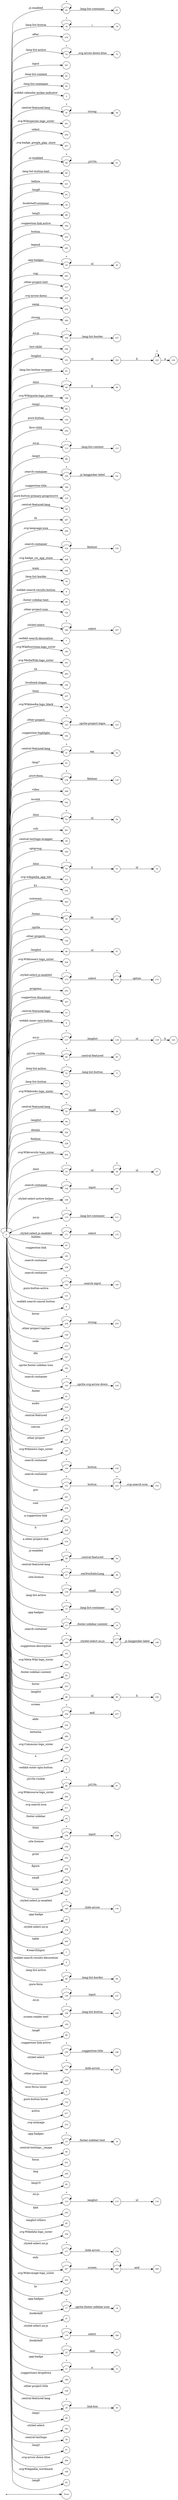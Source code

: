 digraph NFA {
  rankdir=LR;
  node [shape=circle, fontsize=10];
  __start [shape=point, label=""];
  __start -> None;
  62 [label="62"];
  71 [label="71"];
  59 [label="59"];
  0 [label="0"];
  78 [label="78"];
  218 [label="218"];
  74 [label="74"];
  241 [label="241"];
  83 [label="83"];
  82 [label="82"];
  3 [label="3"];
  35 [label="35"];
  201 [label="201"];
  258 [label="258"];
  207 [label="207"];
  60 [label="60"];
  80 [label="80"];
  221 [label="221"];
  20 [label="20"];
  93 [label="93"];
  155 [label="155"];
  135 [label="135"];
  24 [label="24"];
  89 [label="89"];
  249 [label="249"];
  61 [label="61"];
  184 [label="184"];
  223 [label="223"];
  170 [label="170"];
  245 [label="245"];
  19 [label="19"];
  263 [label="263"];
  127 [label="127"];
  205 [label="205"];
  255 [label="255"];
  260 [label="260"];
  106 [label="106"];
  99 [label="99"];
  244 [label="244"];
  34 [label="34"];
  101 [label="101"];
  81 [label="81"];
  48 [label="48"];
  120 [label="120"];
  152 [label="152"];
  199 [label="199"];
  239 [label="239"];
  109 [label="109"];
  235 [label="235"];
  86 [label="86"];
  130 [label="130"];
  147 [label="147"];
  186 [label="186"];
  230 [label="230"];
  112 [label="112"];
  88 [label="88"];
  116 [label="116"];
  140 [label="140"];
  165 [label="165"];
  188 [label="188"];
  150 [label="150"];
  133 [label="133"];
  26 [label="26"];
  267 [label="267"];
  143 [label="143"];
  67 [label="67"];
  209 [label="209"];
  154 [label="154"];
  56 [label="56"];
  208 [label="208"];
  246 [label="246"];
  73 [label="73"];
  76 [label="76"];
  8 [label="8"];
  46 [label="46"];
  52 [label="52"];
  102 [label="102"];
  124 [label="124"];
  166 [label="166"];
  7 [label="7"];
  195 [label="195"];
  191 [label="191"];
  265 [label="265"];
  105 [label="105"];
  237 [label="237"];
  196 [label="196"];
  118 [label="118"];
  153 [label="153"];
  172 [label="172"];
  122 [label="122"];
  182 [label="182"];
  31 [label="31"];
  36 [label="36"];
  49 [label="49"];
  51 [label="51"];
  57 [label="57"];
  91 [label="91"];
  134 [label="134"];
  268 [label="268"];
  242 [label="242"];
  53 [label="53"];
  145 [label="145"];
  261 [label="261"];
  39 [label="39"];
  250 [label="250"];
  119 [label="119"];
  16 [label="16"];
  50 [label="50"];
  212 [label="212"];
  23 [label="23"];
  232 [label="232"];
  75 [label="75"];
  79 [label="79"];
  262 [label="262"];
  42 [label="42"];
  161 [label="161"];
  129 [label="129"];
  96 [label="96"];
  204 [label="204"];
  111 [label="111"];
  148 [label="148"];
  173 [label="173"];
  253 [label="253"];
  187 [label="187"];
  37 [label="37"];
  107 [label="107"];
  4 [label="4"];
  117 [label="117"];
  64 [label="64"];
  70 [label="70"];
  77 [label="77"];
  193 [label="193"];
  123 [label="123"];
  33 [label="33"];
  94 [label="94"];
  226 [label="226"];
  228 [label="228"];
  178 [label="178"];
  202 [label="202"];
  55 [label="55"];
  156 [label="156"];
  168 [label="168"];
  32 [label="32"];
  18 [label="18"];
  100 [label="100"];
  110 [label="110"];
  171 [label="171"];
  47 [label="47"];
  97 [label="97"];
  14 [label="14"];
  113 [label="113"];
  183 [label="183"];
  139 [label="139"];
  142 [label="142"];
  131 [label="131"];
  6 [label="6"];
  234 [label="234"];
  28 [label="28"];
  126 [label="126"];
  167 [label="167"];
  225 [label="225"];
  227 [label="227"];
  162 [label="162"];
  144 [label="144"];
  41 [label="41"];
  12 [label="12"];
  65 [label="65"];
  219 [label="219"];
  25 [label="25"];
  224 [label="224"];
  174 [label="174"];
  121 [label="121"];
  197 [label="197"];
  149 [label="149"];
  151 [label="151"];
  251 [label="251"];
  248 [label="248"];
  254 [label="254"];
  215 [label="215"];
  220 [label="220"];
  214 [label="214"];
  58 [label="58"];
  27 [label="27"];
  159 [label="159"];
  72 [label="72"];
  13 [label="13"];
  146 [label="146"];
  181 [label="181"];
  192 [label="192"];
  45 [label="45"];
  233 [label="233"];
  98 [label="98"];
  256 [label="256"];
  175 [label="175"];
  216 [label="216"];
  266 [label="266"];
  190 [label="190"];
  213 [label="213"];
  5 [label="5"];
  66 [label="66"];
  200 [label="200"];
  211 [label="211"];
  44 [label="44"];
  238 [label="238"];
  54 [label="54"];
  158 [label="158"];
  252 [label="252"];
  229 [label="229"];
  115 [label="115"];
  259 [label="259"];
  222 [label="222"];
  141 [label="141"];
  43 [label="43"];
  169 [label="169"];
  63 [label="63"];
  160 [label="160"];
  10 [label="10"];
  176 [label="176"];
  264 [label="264"];
  1 [label="1"];
  9 [label="9"];
  68 [label="68"];
  136 [label="136"];
  137 [label="137"];
  108 [label="108"];
  138 [label="138"];
  90 [label="90"];
  185 [label="185"];
  164 [label="164"];
  125 [label="125"];
  2 [label="2"];
  132 [label="132"];
  217 [label="217"];
  210 [label="210"];
  180 [label="180"];
  15 [label="15"];
  40 [label="40"];
  231 [label="231"];
  240 [label="240"];
  85 [label="85"];
  114 [label="114"];
  243 [label="243"];
  30 [label="30"];
  95 [label="95"];
  194 [label="194"];
  103 [label="103"];
  177 [label="177"];
  247 [label="247"];
  203 [label="203"];
  236 [label="236"];
  17 [label="17"];
  257 [label="257"];
  21 [label="21"];
  179 [label="179"];
  22 [label="22"];
  11 [label="11"];
  189 [label="189"];
  128 [label="128"];
  29 [label="29"];
  84 [label="84"];
  104 [label="104"];
  69 [label="69"];
  157 [label="157"];
  163 [label="163"];
  38 [label="38"];
  87 [label="87"];
  206 [label="206"];
  198 [label="198"];
  92 [label="92"];
  { node [shape=doublecircle]; 1 2 3 4 5 6 7 8 9 10 12 14 16 18 20 21 23 24 25 26 28 30 32 34 36 37 38 39 40 41 43 44 45 46 47 49 52 54 57 59 61 63 65 67 69 71 73 75 76 77 79 80 81 82 83 84 85 86 87 88 89 90 91 92 93 94 95 97 100 104 105 107 109 111 113 116 120 121 123 124 125 126 127 128 129 130 131 132 133 135 137 138 139 141 143 145 148 150 153 155 157 158 160 161 162 163 165 167 168 170 172 175 176 178 180 181 182 183 184 186 187 188 189 190 191 192 193 194 195 196 197 198 199 200 201 202 203 204 205 206 207 208 209 210 211 212 213 214 215 216 217 218 219 220 221 222 223 224 225 226 227 228 229 230 231 232 233 235 236 237 239 240 241 242 243 244 245 246 249 250 251 252 253 254 255 257 258 259 260 261 262 263 264 265 266 267 268 }
  0 -> 0 [label="*"];
  0 -> 1 [label="#searchInput"];
  0 -> 2 [label="-moz-focus-inner"];
  0 -> 3 [label="-webkit-calendar-picker-indicator"];
  0 -> 4 [label="-webkit-inner-spin-button"];
  0 -> 5 [label="-webkit-outer-spin-button"];
  0 -> 6 [label="-webkit-search-cancel-button"];
  0 -> 7 [label="-webkit-search-decoration"];
  0 -> 8 [label="-webkit-search-results-button"];
  0 -> 9 [label="-webkit-search-results-decoration"];
  0 -> 10 [label=".app-badge"];
  0 -> 11 [label=".app-badge"];
  11 -> 11 [label="*"];
  11 -> 12 [label="a"];
  0 -> 13 [label=".app-badges"];
  13 -> 13 [label="*"];
  13 -> 14 [label=".footer-sidebar-content"];
  0 -> 15 [label=".app-badges"];
  15 -> 15 [label="*"];
  15 -> 16 [label=".footer-sidebar-text"];
  0 -> 17 [label=".app-badges"];
  17 -> 17 [label="*"];
  17 -> 18 [label=".sprite.footer-sidebar-icon"];
  0 -> 19 [label=".app-badges"];
  19 -> 19 [label="*"];
  19 -> 20 [label="ul"];
  0 -> 21 [label=".bookshelf"];
  0 -> 22 [label=".bookshelf"];
  22 -> 22 [label="*"];
  22 -> 23 [label=".text"];
  0 -> 24 [label=".bookshelf-container"];
  0 -> 25 [label=".central-featured"];
  0 -> 26 [label=".central-featured-lang"];
  0 -> 27 [label=".central-featured-lang"];
  27 -> 27 [label="*"];
  27 -> 28 [label=".emNonItalicLang"];
  0 -> 29 [label=".central-featured-lang"];
  29 -> 29 [label="*"];
  29 -> 30 [label=".link-box"];
  0 -> 31 [label=".central-featured-lang"];
  31 -> 31 [label="*"];
  31 -> 32 [label="em"];
  0 -> 33 [label=".central-featured-lang"];
  33 -> 33 [label="*"];
  33 -> 34 [label="small"];
  0 -> 35 [label=".central-featured-lang"];
  35 -> 35 [label="*"];
  35 -> 36 [label="strong"];
  0 -> 37 [label=".central-featured-logo"];
  0 -> 38 [label=".central-textlogo"];
  0 -> 39 [label=".central-textlogo-wrapper"];
  0 -> 40 [label=".central-textlogo__image"];
  0 -> 41 [label=".footer"];
  0 -> 42 [label=".footer"];
  42 -> 42 [label="*"];
  42 -> 43 [label="hr"];
  0 -> 44 [label=".footer-sidebar"];
  0 -> 45 [label=".footer-sidebar-content"];
  0 -> 46 [label=".footer-sidebar-text"];
  0 -> 47 [label=".hidden"];
  0 -> 48 [label=".hlist"];
  48 -> 48 [label="*"];
  48 -> 49 [label="li"];
  0 -> 50 [label=".hlist"];
  50 -> 50 [label="*"];
  50 -> 51 [label="li"];
  51 -> 52 [label="ul"];
  0 -> 53 [label=".hlist"];
  53 -> 53 [label="*"];
  53 -> 54 [label="ul"];
  0 -> 55 [label=".hlist"];
  55 -> 55 [label="*"];
  55 -> 56 [label="ul"];
  56 -> 56 [label="*"];
  56 -> 57 [label="ul"];
  0 -> 58 [label=".js-enabled"];
  58 -> 58 [label="*"];
  58 -> 59 [label=".central-featured"];
  0 -> 60 [label=".js-enabled"];
  60 -> 60 [label="*"];
  60 -> 61 [label=".jsl10n"];
  0 -> 62 [label=".js-enabled"];
  62 -> 62 [label="*"];
  62 -> 63 [label=".lang-list-container"];
  0 -> 64 [label=".jsl10n-visible"];
  64 -> 64 [label="*"];
  64 -> 65 [label=".central-featured"];
  0 -> 66 [label=".jsl10n-visible"];
  66 -> 66 [label="*"];
  66 -> 67 [label=".jsl10n"];
  0 -> 68 [label=".lang-list-active"];
  68 -> 68 [label="*"];
  68 -> 69 [label=".lang-list-border"];
  0 -> 70 [label=".lang-list-active"];
  70 -> 70 [label="*"];
  70 -> 71 [label=".lang-list-button"];
  0 -> 72 [label=".lang-list-active"];
  72 -> 72 [label="*"];
  72 -> 73 [label=".lang-list-container"];
  0 -> 74 [label=".lang-list-active"];
  74 -> 74 [label="*"];
  74 -> 75 [label=".svg-arrow-down-blue"];
  0 -> 76 [label=".lang-list-border"];
  0 -> 77 [label=".lang-list-button"];
  0 -> 78 [label=".lang-list-button"];
  78 -> 78 [label="*"];
  78 -> 79 [label="i"];
  0 -> 80 [label=".lang-list-button-text"];
  0 -> 81 [label=".lang-list-button-wrapper"];
  0 -> 82 [label=".lang-list-container"];
  0 -> 83 [label=".lang-list-content"];
  0 -> 84 [label=".lang1"];
  0 -> 85 [label=".lang10"];
  0 -> 86 [label=".lang2"];
  0 -> 87 [label=".lang3"];
  0 -> 88 [label=".lang4"];
  0 -> 89 [label=".lang5"];
  0 -> 90 [label=".lang6"];
  0 -> 91 [label=".lang7"];
  0 -> 92 [label=".lang8"];
  0 -> 93 [label=".lang9"];
  0 -> 94 [label=".langlist"];
  0 -> 95 [label=".langlist-others"];
  0 -> 96 [label=".langlist"];
  96 -> 97 [label="ul"];
  0 -> 98 [label=".langlist"];
  98 -> 99 [label="ul"];
  99 -> 100 [label="li"];
  0 -> 101 [label=".langlist"];
  101 -> 102 [label="ul"];
  102 -> 103 [label="li"];
  103 -> 103 [label="*"];
  103 -> 104 [label="a"];
  0 -> 105 [label=".localized-slogan"];
  0 -> 106 [label=".no-js"];
  106 -> 106 [label="*"];
  106 -> 107 [label=".lang-list-border"];
  0 -> 108 [label=".no-js"];
  108 -> 108 [label="*"];
  108 -> 109 [label=".lang-list-button"];
  0 -> 110 [label=".no-js"];
  110 -> 110 [label="*"];
  110 -> 111 [label=".lang-list-container"];
  0 -> 112 [label=".no-js"];
  112 -> 112 [label="*"];
  112 -> 113 [label=".lang-list-content"];
  0 -> 114 [label=".no-js"];
  114 -> 114 [label="*"];
  114 -> 115 [label=".langlist"];
  115 -> 116 [label="ul"];
  0 -> 117 [label=".no-js"];
  117 -> 117 [label="*"];
  117 -> 118 [label=".langlist"];
  118 -> 119 [label="ul"];
  119 -> 120 [label="li"];
  0 -> 121 [label=".other-project"];
  0 -> 122 [label=".other-project"];
  122 -> 122 [label="*"];
  122 -> 123 [label=".sprite-project-logos"];
  0 -> 124 [label=".other-project-icon"];
  0 -> 125 [label=".other-project-link"];
  0 -> 126 [label=".other-project-tagline"];
  0 -> 127 [label=".other-project-text"];
  0 -> 128 [label=".other-project-title"];
  0 -> 129 [label=".other-projects"];
  0 -> 130 [label=".pure-button"];
  0 -> 131 [label=".pure-button-active"];
  0 -> 132 [label=".pure-button-hover"];
  0 -> 133 [label=".pure-button-primary-progressive"];
  0 -> 134 [label=".pure-form"];
  134 -> 134 [label="*"];
  134 -> 135 [label="fieldset"];
  0 -> 136 [label=".pure-form"];
  136 -> 136 [label="*"];
  136 -> 137 [label="input"];
  0 -> 138 [label=".screen-reader-text"];
  0 -> 139 [label=".search-container"];
  0 -> 140 [label=".search-container"];
  140 -> 140 [label="*"];
  140 -> 141 [label=".js-langpicker-label"];
  0 -> 142 [label=".search-container"];
  142 -> 142 [label="*"];
  142 -> 143 [label=".search-input"];
  0 -> 144 [label=".search-container"];
  144 -> 144 [label="*"];
  144 -> 145 [label=".sprite.svg-arrow-down"];
  0 -> 146 [label=".search-container"];
  146 -> 146 [label="*"];
  146 -> 147 [label=".styled-select.no-js"];
  147 -> 147 [label="*"];
  147 -> 148 [label=".js-langpicker-label"];
  0 -> 149 [label=".search-container"];
  149 -> 149 [label="*"];
  149 -> 150 [label="button"];
  0 -> 151 [label=".search-container"];
  151 -> 151 [label="*"];
  151 -> 152 [label="button"];
  152 -> 152 [label="*"];
  152 -> 153 [label=".svg-search-icon"];
  0 -> 154 [label=".search-container"];
  154 -> 154 [label="*"];
  154 -> 155 [label="fieldset"];
  0 -> 156 [label=".search-container"];
  156 -> 156 [label="*"];
  156 -> 157 [label="input"];
  0 -> 158 [label=".site-license"];
  0 -> 159 [label=".site-license"];
  159 -> 159 [label="*"];
  159 -> 160 [label="small"];
  0 -> 161 [label=".sprite"];
  0 -> 162 [label=".sprite.footer-sidebar-icon"];
  0 -> 163 [label=".styled-select"];
  0 -> 164 [label=".styled-select"];
  164 -> 164 [label="*"];
  164 -> 165 [label=".hide-arrow"];
  0 -> 166 [label=".styled-select"];
  166 -> 166 [label="*"];
  166 -> 167 [label="select"];
  0 -> 168 [label=".styled-select-active-helper"];
  0 -> 169 [label=".styled-select.js-enabled"];
  169 -> 169 [label="*"];
  169 -> 170 [label=".hide-arrow"];
  0 -> 171 [label=".styled-select.js-enabled"];
  171 -> 171 [label="*"];
  171 -> 172 [label="select"];
  0 -> 173 [label=".styled-select.js-enabled"];
  173 -> 173 [label="*"];
  173 -> 174 [label="select"];
  174 -> 174 [label="*"];
  174 -> 175 [label="option"];
  0 -> 176 [label=".styled-select.no-js"];
  0 -> 177 [label=".styled-select.no-js"];
  177 -> 177 [label="*"];
  177 -> 178 [label=".hide-arrow"];
  0 -> 179 [label=".styled-select.no-js"];
  179 -> 179 [label="*"];
  179 -> 180 [label="select"];
  0 -> 181 [label=".suggestion-description"];
  0 -> 182 [label=".suggestion-highlight"];
  0 -> 183 [label=".suggestion-link"];
  0 -> 184 [label=".suggestion-link.active"];
  0 -> 185 [label=".suggestion-link.active"];
  185 -> 185 [label="*"];
  185 -> 186 [label=".suggestion-title"];
  0 -> 187 [label=".suggestion-thumbnail"];
  0 -> 188 [label=".suggestion-title"];
  0 -> 189 [label=".suggestions-dropdown"];
  0 -> 190 [label=".svg-Commons-logo_sister"];
  0 -> 191 [label=".svg-MediaWiki-logo_sister"];
  0 -> 192 [label=".svg-Meta-Wiki-logo_sister"];
  0 -> 193 [label=".svg-Wikibooks-logo_sister"];
  0 -> 194 [label=".svg-Wikidata-logo_sister"];
  0 -> 195 [label=".svg-Wikifunctions-logo_sister"];
  0 -> 196 [label=".svg-Wikimedia-logo_black"];
  0 -> 197 [label=".svg-Wikinews-logo_sister"];
  0 -> 198 [label=".svg-Wikipedia_wordmark"];
  0 -> 199 [label=".svg-Wikiquote-logo_sister"];
  0 -> 200 [label=".svg-Wikisource-logo_sister"];
  0 -> 201 [label=".svg-Wikispecies-logo_sister"];
  0 -> 202 [label=".svg-Wikiversity-logo_sister"];
  0 -> 203 [label=".svg-Wikivoyage-logo_sister"];
  0 -> 204 [label=".svg-Wiktionary-logo_sister"];
  0 -> 205 [label=".svg-arrow-down"];
  0 -> 206 [label=".svg-arrow-down-blue"];
  0 -> 207 [label=".svg-badge_google_play_store"];
  0 -> 208 [label=".svg-badge_ios_app_store"];
  0 -> 209 [label=".svg-language-icon"];
  0 -> 210 [label=".svg-noimage"];
  0 -> 211 [label=".svg-search-icon"];
  0 -> 212 [label=".svg-wikipedia_app_tile"];
  0 -> 213 [label="a"];
  0 -> 214 [label="a.other-project-link"];
  0 -> 215 [label="a.suggestion-link"];
  0 -> 216 [label="abbr"];
  0 -> 217 [label="active"];
  0 -> 218 [label="after"];
  0 -> 219 [label="audio"];
  0 -> 220 [label="b"];
  0 -> 221 [label="before"];
  0 -> 222 [label="body"];
  0 -> 223 [label="button"];
  0 -> 224 [label="canvas"];
  0 -> 225 [label="code"];
  0 -> 226 [label="details"];
  0 -> 227 [label="dfn"];
  0 -> 228 [label="fieldset"];
  0 -> 229 [label="figure"];
  0 -> 230 [label="first-child"];
  0 -> 231 [label="focus"];
  0 -> 232 [label="h1"];
  0 -> 233 [label="hover"];
  0 -> 234 [label="hover"];
  234 -> 234 [label="*"];
  234 -> 235 [label="strong"];
  0 -> 236 [label="hr"];
  0 -> 237 [label="html"];
  0 -> 238 [label="html"];
  238 -> 238 [label="*"];
  238 -> 239 [label="input"];
  0 -> 240 [label="img"];
  0 -> 241 [label="input"];
  0 -> 242 [label="invalid"];
  0 -> 243 [label="kbd"];
  0 -> 244 [label="last-child"];
  0 -> 245 [label="legend"];
  0 -> 246 [label="main"];
  0 -> 247 [label="only"];
  247 -> 247 [label="*"];
  247 -> 248 [label="screen"];
  248 -> 248 [label="*"];
  248 -> 249 [label="and"];
  0 -> 250 [label="optgroup"];
  0 -> 251 [label="pre"];
  0 -> 252 [label="print"];
  0 -> 253 [label="progress"];
  0 -> 254 [label="root"];
  0 -> 255 [label="samp"];
  0 -> 256 [label="screen"];
  256 -> 256 [label="*"];
  256 -> 257 [label="and"];
  0 -> 258 [label="select"];
  0 -> 259 [label="small"];
  0 -> 260 [label="strong"];
  0 -> 261 [label="sub"];
  0 -> 262 [label="summary"];
  0 -> 263 [label="sup"];
  0 -> 264 [label="table"];
  0 -> 265 [label="td"];
  0 -> 266 [label="textarea"];
  0 -> 267 [label="th"];
  0 -> 268 [label="video"];
}
